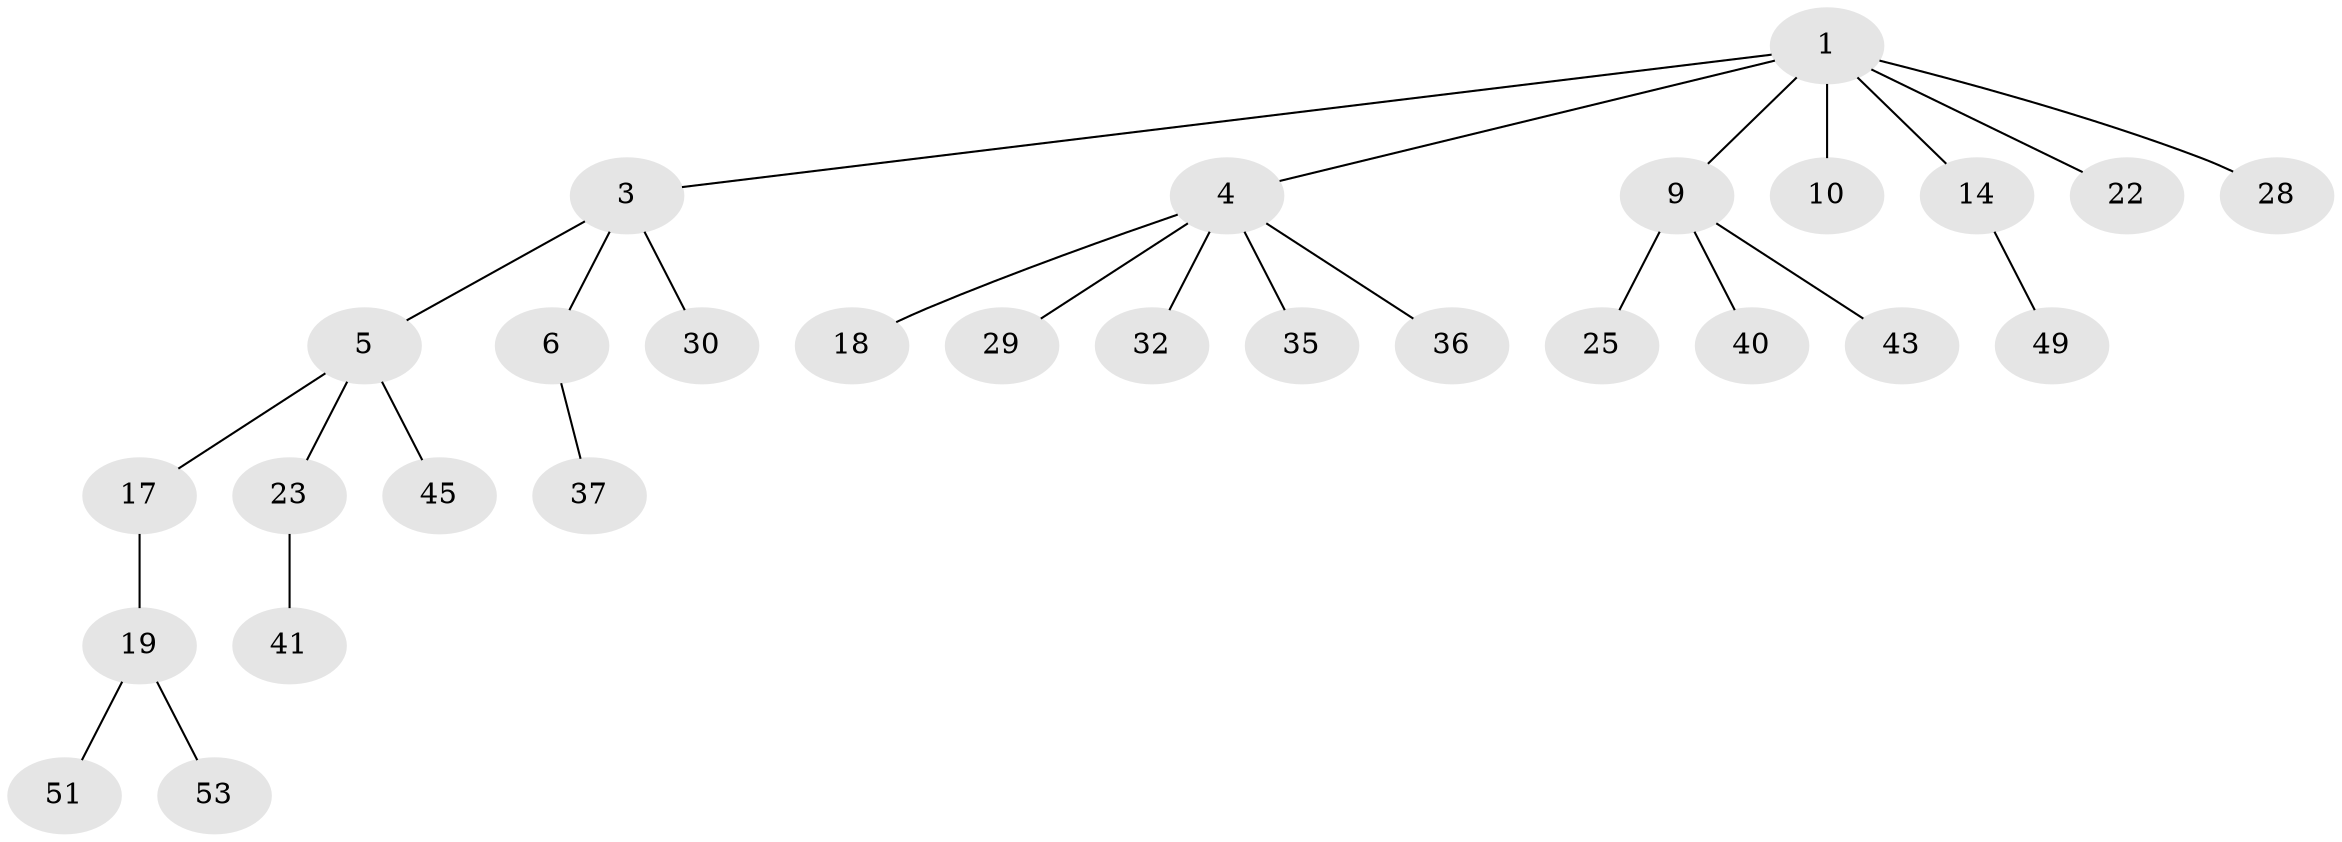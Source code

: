 // original degree distribution, {4: 0.03571428571428571, 5: 0.03571428571428571, 6: 0.03571428571428571, 3: 0.16071428571428573, 2: 0.21428571428571427, 1: 0.5178571428571429}
// Generated by graph-tools (version 1.1) at 2025/15/03/09/25 04:15:37]
// undirected, 28 vertices, 27 edges
graph export_dot {
graph [start="1"]
  node [color=gray90,style=filled];
  1 [super="+2"];
  3 [super="+13+8"];
  4 [super="+26+39+55+7"];
  5 [super="+15+16"];
  6;
  9 [super="+20"];
  10;
  14;
  17;
  18;
  19;
  22;
  23 [super="+24+46"];
  25 [super="+44+33"];
  28;
  29;
  30;
  32;
  35;
  36;
  37;
  40;
  41;
  43;
  45;
  49 [super="+56"];
  51;
  53;
  1 -- 10;
  1 -- 14;
  1 -- 22;
  1 -- 3;
  1 -- 4;
  1 -- 9;
  1 -- 28;
  3 -- 5;
  3 -- 6;
  3 -- 30;
  4 -- 32;
  4 -- 18;
  4 -- 35;
  4 -- 36;
  4 -- 29;
  5 -- 45;
  5 -- 17;
  5 -- 23;
  6 -- 37;
  9 -- 25;
  9 -- 40;
  9 -- 43;
  14 -- 49;
  17 -- 19;
  19 -- 51;
  19 -- 53;
  23 -- 41;
}
